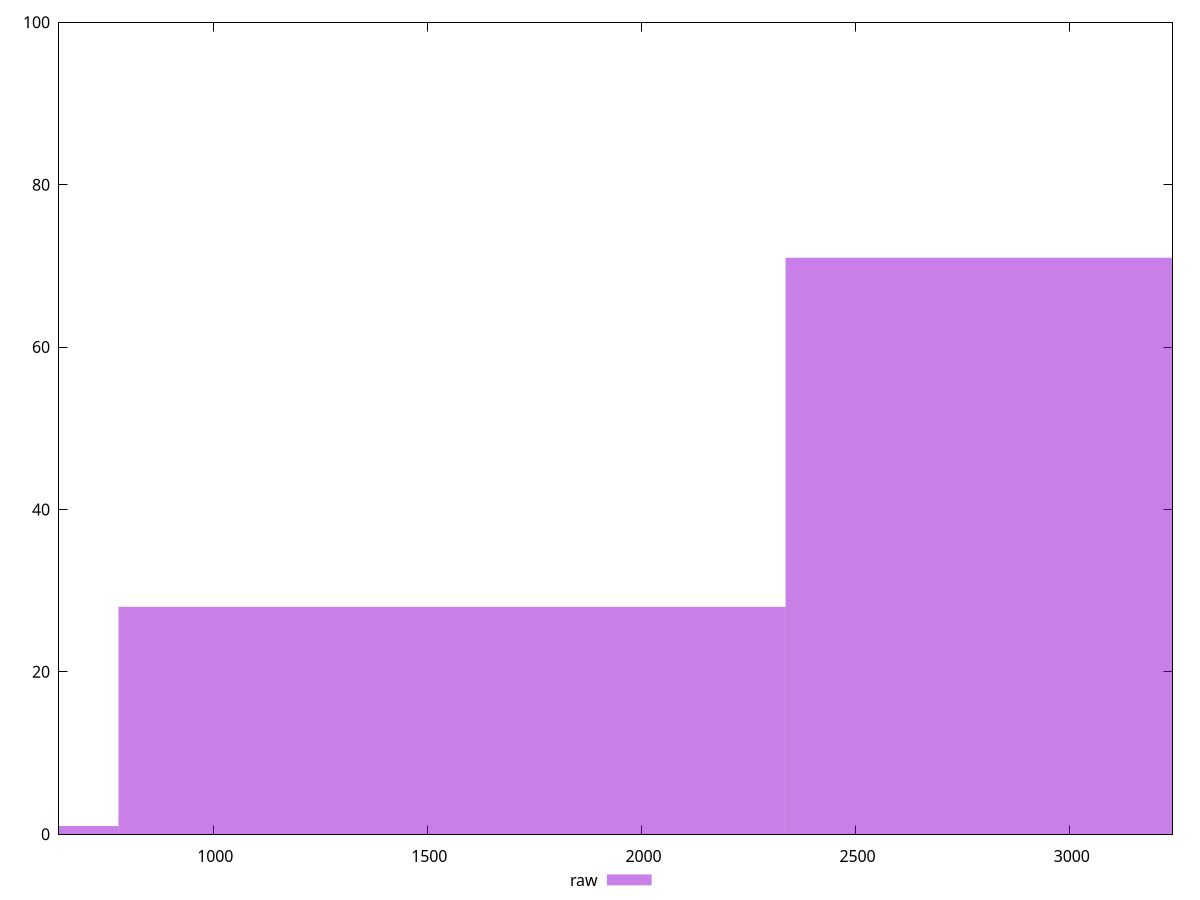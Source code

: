reset

$raw <<EOF
3115.3958639372145 71
1557.6979319686072 28
0 1
EOF

set key outside below
set boxwidth 1557.6979319686072
set xrange [640:3240]
set yrange [0:100]
set trange [0:100]
set style fill transparent solid 0.5 noborder
set terminal svg size 640, 490 enhanced background rgb 'white'
set output "report_00015_2021-02-09T16-11-33.973Z/uses-text-compression/samples/pages+cached+noadtech/raw/histogram.svg"

plot $raw title "raw" with boxes

reset
